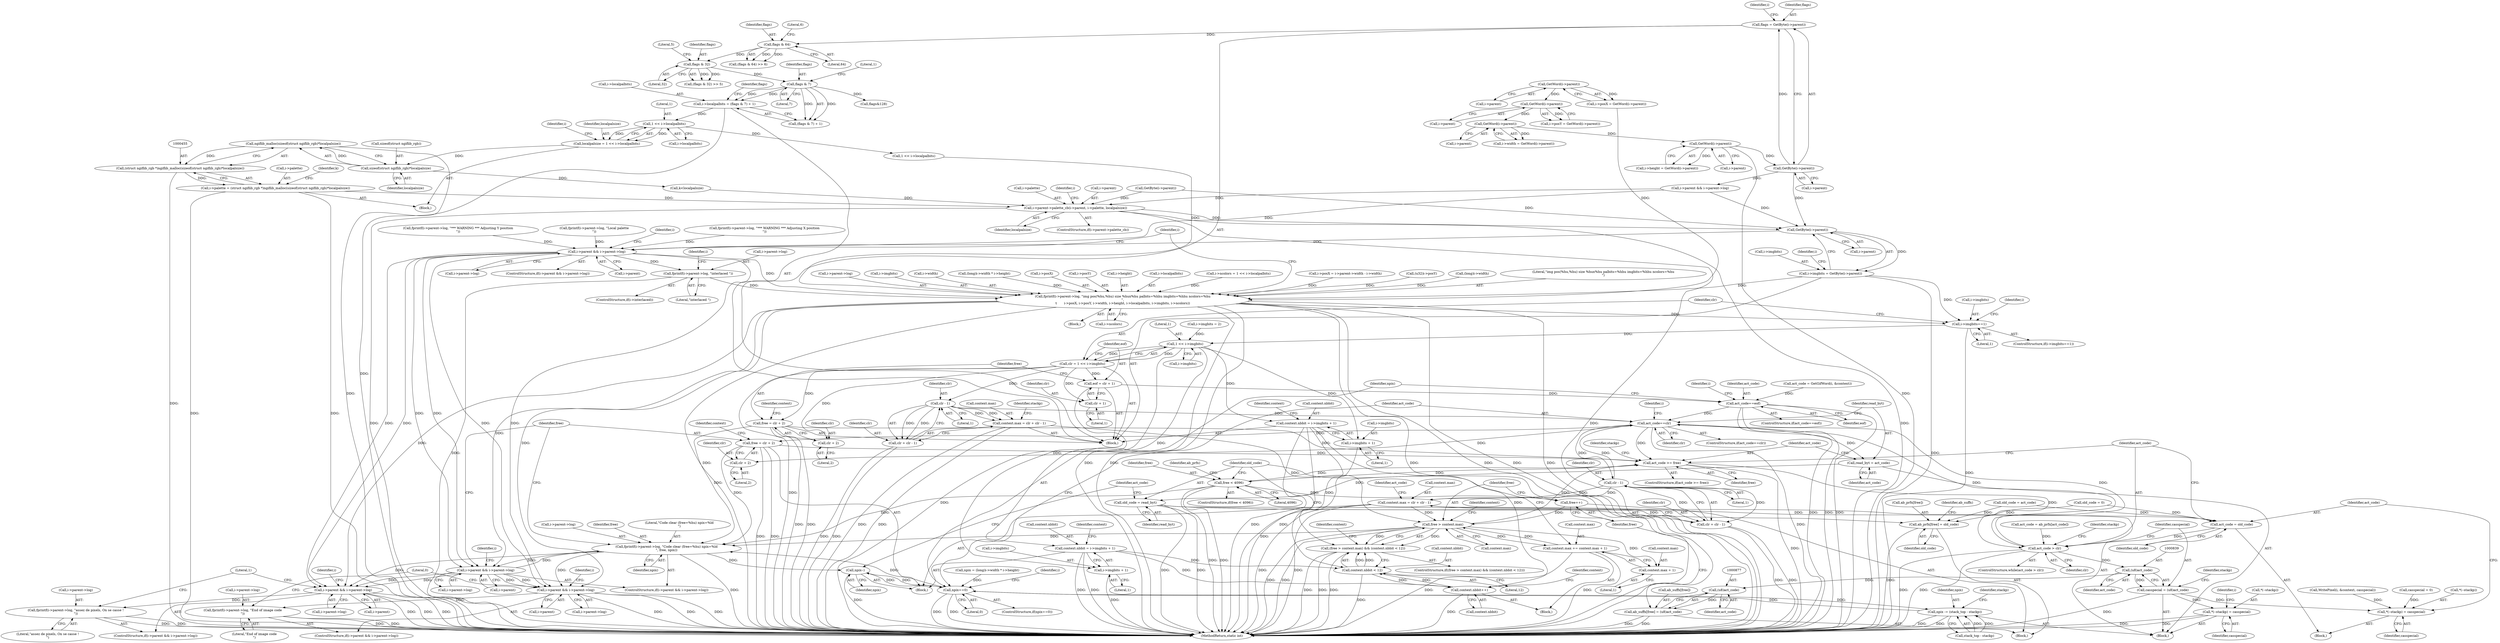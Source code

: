digraph "1_ngiflib_cf429e0a2fe26b5f01ce0c8e9b79432e94509b6e@API" {
"1000456" [label="(Call,ngiflib_malloc(sizeof(struct ngiflib_rgb)*localpalsize))"];
"1000457" [label="(Call,sizeof(struct ngiflib_rgb)*localpalsize)"];
"1000426" [label="(Call,localpalsize = 1 << i->localpalbits)"];
"1000428" [label="(Call,1 << i->localpalbits)"];
"1000410" [label="(Call,i->localpalbits = (flags & 7) + 1)"];
"1000415" [label="(Call,flags & 7)"];
"1000406" [label="(Call,flags & 32)"];
"1000387" [label="(Call,flags & 64)"];
"1000376" [label="(Call,flags = GetByte(i->parent))"];
"1000378" [label="(Call,GetByte(i->parent))"];
"1000188" [label="(Call,GetWord(i->parent))"];
"1000180" [label="(Call,GetWord(i->parent))"];
"1000172" [label="(Call,GetWord(i->parent))"];
"1000164" [label="(Call,GetWord(i->parent))"];
"1000454" [label="(Call,(struct ngiflib_rgb *)ngiflib_malloc(sizeof(struct ngiflib_rgb)*localpalsize))"];
"1000450" [label="(Call,i->palette = (struct ngiflib_rgb *)ngiflib_malloc(sizeof(struct ngiflib_rgb)*localpalsize))"];
"1000513" [label="(Call,i->parent->palette_cb(i->parent, i->palette, localpalsize))"];
"1000554" [label="(Call,GetByte(i->parent))"];
"1000550" [label="(Call,i->imgbits = GetByte(i->parent))"];
"1000580" [label="(Call,fprintf(i->parent->log, \"img pos(%hu,%hu) size %hux%hu palbits=%hhu imgbits=%hhu ncolors=%hu\n\",\n\t       i->posX, i->posY, i->width, i->height, i->localpalbits, i->imgbits, i->ncolors))"];
"1000609" [label="(Call,i->imgbits==1)"];
"1000622" [label="(Call,1 << i->imgbits)"];
"1000620" [label="(Call,clr = 1 << i->imgbits)"];
"1000627" [label="(Call,eof = clr + 1)"];
"1000686" [label="(Call,act_code==eof)"];
"1000734" [label="(Call,act_code==clr)"];
"1000757" [label="(Call,free = clr + 2)"];
"1000748" [label="(Call,fprintf(i->parent->log, \"Code clear (free=%hu) npix=%ld\n\", free, npix))"];
"1000691" [label="(Call,i->parent && i->parent->log)"];
"1000700" [label="(Call,fprintf(i->parent->log, \"End of image code\n\"))"];
"1000715" [label="(Call,i->parent && i->parent->log)"];
"1000724" [label="(Call,fprintf(i->parent->log, \"assez de pixels, On se casse !\n\"))"];
"1000739" [label="(Call,i->parent && i->parent->log)"];
"1000799" [label="(Call,npix--)"];
"1000710" [label="(Call,npix==0)"];
"1000854" [label="(Call,npix -= (stack_top - stackp))"];
"1000807" [label="(Call,act_code >= free)"];
"1000820" [label="(Call,act_code > clr)"];
"1000838" [label="(Call,(u8)act_code)"];
"1000836" [label="(Call,casspecial = (u8)act_code)"];
"1000811" [label="(Call,*(--stackp) = casspecial)"];
"1000841" [label="(Call,*(--stackp) = casspecial)"];
"1000876" [label="(Call,(u8)act_code)"];
"1000872" [label="(Call,ab_suffx[free] = (u8)act_code)"];
"1000863" [label="(Call,free < 4096)"];
"1000879" [label="(Call,free++)"];
"1000883" [label="(Call,free > context.max)"];
"1000882" [label="(Call,(free > context.max) && (context.nbbit < 12))"];
"1000898" [label="(Call,context.max += context.max + 1)"];
"1000902" [label="(Call,context.max + 1)"];
"1000759" [label="(Call,clr + 2)"];
"1000777" [label="(Call,clr - 1)"];
"1000771" [label="(Call,context.max = clr + clr - 1)"];
"1000775" [label="(Call,clr + clr - 1)"];
"1000803" [label="(Call,read_byt = act_code)"];
"1000907" [label="(Call,old_code = read_byt)"];
"1000816" [label="(Call,act_code = old_code)"];
"1000867" [label="(Call,ab_prfx[free] = old_code)"];
"1000629" [label="(Call,clr + 1)"];
"1000632" [label="(Call,free = clr + 2)"];
"1000634" [label="(Call,clr + 2)"];
"1000652" [label="(Call,clr - 1)"];
"1000646" [label="(Call,context.max = clr + clr - 1)"];
"1000650" [label="(Call,clr + clr - 1)"];
"1000637" [label="(Call,context.nbbit = i->imgbits + 1)"];
"1000888" [label="(Call,context.nbbit < 12)"];
"1000894" [label="(Call,context.nbbit++)"];
"1000641" [label="(Call,i->imgbits + 1)"];
"1000762" [label="(Call,context.nbbit = i->imgbits + 1)"];
"1000766" [label="(Call,i->imgbits + 1)"];
"1000559" [label="(Call,i->parent && i->parent->log)"];
"1000573" [label="(Call,fprintf(i->parent->log, \"interlaced \"))"];
"1000641" [label="(Call,i->imgbits + 1)"];
"1000465" [label="(Call,k<localpalsize)"];
"1000624" [label="(Call,i->imgbits)"];
"1000883" [label="(Call,free > context.max)"];
"1000811" [label="(Call,*(--stackp) = casspecial)"];
"1000180" [label="(Call,GetWord(i->parent))"];
"1000706" [label="(Literal,\"End of image code\n\")"];
"1000810" [label="(Block,)"];
"1000778" [label="(Identifier,clr)"];
"1000409" [label="(Literal,5)"];
"1000710" [label="(Call,npix==0)"];
"1000142" [label="(Call,old_code = 0)"];
"1000900" [label="(Identifier,context)"];
"1000767" [label="(Call,i->imgbits)"];
"1000637" [label="(Call,context.nbbit = i->imgbits + 1)"];
"1000687" [label="(Identifier,act_code)"];
"1000889" [label="(Call,context.nbbit)"];
"1000613" [label="(Literal,1)"];
"1000791" [label="(Call,old_code = act_code)"];
"1000692" [label="(Call,i->parent)"];
"1000708" [label="(Literal,0)"];
"1000386" [label="(Call,(flags & 64) >> 6)"];
"1000902" [label="(Call,context.max + 1)"];
"1000909" [label="(Identifier,read_byt)"];
"1000845" [label="(Identifier,casspecial)"];
"1000456" [label="(Call,ngiflib_malloc(sizeof(struct ngiflib_rgb)*localpalsize))"];
"1000818" [label="(Identifier,old_code)"];
"1000865" [label="(Literal,4096)"];
"1000756" [label="(Identifier,npix)"];
"1000800" [label="(Identifier,npix)"];
"1000812" [label="(Call,*(--stackp))"];
"1000879" [label="(Call,free++)"];
"1000903" [label="(Call,context.max)"];
"1000754" [label="(Literal,\"Code clear (free=%hu) npix=%ld\n\")"];
"1000411" [label="(Call,i->localpalbits)"];
"1000759" [label="(Call,clr + 2)"];
"1000541" [label="(Call,i->ncolors = 1 << i->localpalbits)"];
"1000257" [label="(Call,i->posX = i->parent->width - i->width)"];
"1000571" [label="(Identifier,i)"];
"1000906" [label="(Literal,1)"];
"1000458" [label="(Call,sizeof(struct ngiflib_rgb))"];
"1000880" [label="(Identifier,free)"];
"1000513" [label="(Call,i->parent->palette_cb(i->parent, i->palette, localpalsize))"];
"1000378" [label="(Call,GetByte(i->parent))"];
"1000638" [label="(Call,context.nbbit)"];
"1000646" [label="(Call,context.max = clr + clr - 1)"];
"1000340" [label="(Call,(u32)i->posY)"];
"1000831" [label="(Call,act_code = ab_prfx[act_code])"];
"1000189" [label="(Call,i->parent)"];
"1000794" [label="(Call,WritePixel(i, &context, casspecial))"];
"1000427" [label="(Identifier,localpalsize)"];
"1000620" [label="(Call,clr = 1 << i->imgbits)"];
"1000751" [label="(Identifier,i)"];
"1000605" [label="(Call,i->ncolors)"];
"1000809" [label="(Identifier,free)"];
"1000368" [label="(Call,(long)i->width)"];
"1000560" [label="(Call,i->parent)"];
"1000586" [label="(Literal,\"img pos(%hu,%hu) size %hux%hu palbits=%hhu imgbits=%hhu ncolors=%hu\n\")"];
"1000610" [label="(Call,i->imgbits)"];
"1000748" [label="(Call,fprintf(i->parent->log, \"Code clear (free=%hu) npix=%ld\n\", free, npix))"];
"1000690" [label="(ControlStructure,if(i->parent && i->parent->log))"];
"1000719" [label="(Call,i->parent->log)"];
"1000821" [label="(Identifier,act_code)"];
"1000551" [label="(Call,i->imgbits)"];
"1000867" [label="(Call,ab_prfx[free] = old_code)"];
"1000543" [label="(Identifier,i)"];
"1000615" [label="(Call,i->imgbits = 2)"];
"1000700" [label="(Call,fprintf(i->parent->log, \"End of image code\n\"))"];
"1000181" [label="(Call,i->parent)"];
"1000804" [label="(Identifier,read_byt)"];
"1000808" [label="(Identifier,act_code)"];
"1000872" [label="(Call,ab_suffx[free] = (u8)act_code)"];
"1000579" [label="(Literal,\"interlaced \")"];
"1000762" [label="(Call,context.nbbit = i->imgbits + 1)"];
"1000581" [label="(Call,i->parent->log)"];
"1000514" [label="(Call,i->parent)"];
"1000868" [label="(Call,ab_prfx[free])"];
"1000893" [label="(Block,)"];
"1000760" [label="(Identifier,clr)"];
"1000602" [label="(Call,i->imgbits)"];
"1000805" [label="(Identifier,act_code)"];
"1000555" [label="(Call,i->parent)"];
"1000770" [label="(Literal,1)"];
"1000863" [label="(Call,free < 4096)"];
"1000844" [label="(Identifier,stackp)"];
"1000779" [label="(Literal,1)"];
"1000417" [label="(Literal,7)"];
"1000688" [label="(Identifier,eof)"];
"1000408" [label="(Literal,32)"];
"1000405" [label="(Call,(flags & 32) >> 5)"];
"1000820" [label="(Call,act_code > clr)"];
"1000712" [label="(Literal,0)"];
"1000129" [label="(Block,)"];
"1000176" [label="(Call,i->width = GetWord(i->parent))"];
"1000772" [label="(Call,context.max)"];
"1000520" [label="(Identifier,localpalsize)"];
"1000627" [label="(Call,eof = clr + 1)"];
"1000650" [label="(Call,clr + clr - 1)"];
"1000558" [label="(ControlStructure,if(i->parent && i->parent->log))"];
"1000838" [label="(Call,(u8)act_code)"];
"1000415" [label="(Call,flags & 7)"];
"1000685" [label="(ControlStructure,if(act_code==eof))"];
"1000652" [label="(Call,clr - 1)"];
"1000899" [label="(Call,context.max)"];
"1000764" [label="(Identifier,context)"];
"1000608" [label="(ControlStructure,if(i->imgbits==1))"];
"1000711" [label="(Identifier,npix)"];
"1000376" [label="(Call,flags = GetByte(i->parent))"];
"1000717" [label="(Identifier,i)"];
"1000450" [label="(Call,i->palette = (struct ngiflib_rgb *)ngiflib_malloc(sizeof(struct ngiflib_rgb)*localpalsize))"];
"1000639" [label="(Identifier,context)"];
"1000827" [label="(Identifier,stackp)"];
"1000633" [label="(Identifier,free)"];
"1000730" [label="(Literal,\"assez de pixels, On se casse !\n\")"];
"1000463" [label="(Identifier,k)"];
"1000739" [label="(Call,i->parent && i->parent->log)"];
"1000724" [label="(Call,fprintf(i->parent->log, \"assez de pixels, On se casse !\n\"))"];
"1000725" [label="(Call,i->parent->log)"];
"1000757" [label="(Call,free = clr + 2)"];
"1000430" [label="(Call,i->localpalbits)"];
"1000593" [label="(Call,i->width)"];
"1000727" [label="(Identifier,i)"];
"1000460" [label="(Identifier,localpalsize)"];
"1000188" [label="(Call,GetWord(i->parent))"];
"1000695" [label="(Call,i->parent->log)"];
"1000507" [label="(ControlStructure,if(i->parent->palette_cb))"];
"1000740" [label="(Call,i->parent)"];
"1000735" [label="(Identifier,act_code)"];
"1000802" [label="(Block,)"];
"1000771" [label="(Call,context.max = clr + clr - 1)"];
"1000250" [label="(Call,fprintf(i->parent->log, \"*** WARNING *** Adjusting X position\n\"))"];
"1000631" [label="(Literal,1)"];
"1000416" [label="(Identifier,flags)"];
"1000550" [label="(Call,i->imgbits = GetByte(i->parent))"];
"1000503" [label="(Call,GetByte(i->parent))"];
"1000775" [label="(Call,clr + clr - 1)"];
"1000426" [label="(Call,localpalsize = 1 << i->localpalbits)"];
"1000885" [label="(Call,context.max)"];
"1000635" [label="(Identifier,clr)"];
"1000569" [label="(ControlStructure,if(i->interlaced))"];
"1000896" [label="(Identifier,context)"];
"1000365" [label="(Call,npix = (long)i->width * i->height)"];
"1000654" [label="(Literal,1)"];
"1000882" [label="(Call,(free > context.max) && (context.nbbit < 12))"];
"1000656" [label="(Identifier,stackp)"];
"1000781" [label="(Identifier,act_code)"];
"1000856" [label="(Call,stack_top - stackp)"];
"1000457" [label="(Call,sizeof(struct ngiflib_rgb)*localpalsize)"];
"1000563" [label="(Call,i->parent->log)"];
"1000554" [label="(Call,GetByte(i->parent))"];
"1000583" [label="(Identifier,i)"];
"1000860" [label="(Identifier,stackp)"];
"1000703" [label="(Identifier,i)"];
"1000545" [label="(Call,1 << i->localpalbits)"];
"1000387" [label="(Call,flags & 64)"];
"1000634" [label="(Call,clr + 2)"];
"1000737" [label="(Block,)"];
"1000173" [label="(Call,i->parent)"];
"1000621" [label="(Identifier,clr)"];
"1000443" [label="(Call,fprintf(i->parent->log, \"Local palette\n\"))"];
"1000559" [label="(Call,i->parent && i->parent->log)"];
"1000873" [label="(Call,ab_suffx[free])"];
"1000888" [label="(Call,context.nbbit < 12)"];
"1000630" [label="(Identifier,clr)"];
"1000151" [label="(Call,casspecial = 0)"];
"1000421" [label="(Identifier,flags)"];
"1000691" [label="(Call,i->parent && i->parent->log)"];
"1000164" [label="(Call,GetWord(i->parent))"];
"1000741" [label="(Identifier,i)"];
"1000837" [label="(Identifier,casspecial)"];
"1000898" [label="(Call,context.max += context.max + 1)"];
"1000645" [label="(Literal,1)"];
"1000165" [label="(Call,i->parent)"];
"1000715" [label="(Call,i->parent && i->parent->log)"];
"1000819" [label="(ControlStructure,while(act_code > clr))"];
"1000580" [label="(Call,fprintf(i->parent->log, \"img pos(%hu,%hu) size %hux%hu palbits=%hhu imgbits=%hhu ncolors=%hu\n\",\n\t       i->posX, i->posY, i->width, i->height, i->localpalbits, i->imgbits, i->ncolors))"];
"1000407" [label="(Identifier,flags)"];
"1000648" [label="(Identifier,context)"];
"1000907" [label="(Call,old_code = read_byt)"];
"1000367" [label="(Call,(long)i->width * i->height)"];
"1000758" [label="(Identifier,free)"];
"1000414" [label="(Call,(flags & 7) + 1)"];
"1000642" [label="(Call,i->imgbits)"];
"1000878" [label="(Identifier,act_code)"];
"1000766" [label="(Call,i->imgbits + 1)"];
"1000617" [label="(Identifier,i)"];
"1000653" [label="(Identifier,clr)"];
"1000390" [label="(Literal,6)"];
"1000892" [label="(Literal,12)"];
"1000587" [label="(Call,i->posX)"];
"1000623" [label="(Literal,1)"];
"1000611" [label="(Identifier,i)"];
"1000679" [label="(Call,act_code = GetGifWord(i, &context))"];
"1000701" [label="(Call,i->parent->log)"];
"1000454" [label="(Call,(struct ngiflib_rgb *)ngiflib_malloc(sizeof(struct ngiflib_rgb)*localpalsize))"];
"1000451" [label="(Call,i->palette)"];
"1000693" [label="(Identifier,i)"];
"1000876" [label="(Call,(u8)act_code)"];
"1000815" [label="(Identifier,casspecial)"];
"1000866" [label="(Block,)"];
"1000816" [label="(Call,act_code = old_code)"];
"1000291" [label="(Call,fprintf(i->parent->log, \"*** WARNING *** Adjusting Y position\n\"))"];
"1000428" [label="(Call,1 << i->localpalbits)"];
"1000590" [label="(Call,i->posY)"];
"1000776" [label="(Identifier,clr)"];
"1000841" [label="(Call,*(--stackp) = casspecial)"];
"1000680" [label="(Identifier,act_code)"];
"1000384" [label="(Identifier,i)"];
"1000609" [label="(Call,i->imgbits==1)"];
"1000894" [label="(Call,context.nbbit++)"];
"1000912" [label="(MethodReturn,static int)"];
"1000738" [label="(ControlStructure,if(i->parent && i->parent->log))"];
"1000869" [label="(Identifier,ab_prfx)"];
"1000855" [label="(Identifier,npix)"];
"1000871" [label="(Identifier,old_code)"];
"1000895" [label="(Call,context.nbbit)"];
"1000168" [label="(Call,i->posY = GetWord(i->parent))"];
"1000736" [label="(Identifier,clr)"];
"1000777" [label="(Call,clr - 1)"];
"1000436" [label="(Identifier,i)"];
"1000622" [label="(Call,1 << i->imgbits)"];
"1000847" [label="(Identifier,i)"];
"1000840" [label="(Identifier,act_code)"];
"1000817" [label="(Identifier,act_code)"];
"1000881" [label="(ControlStructure,if((free > context.max) && (context.nbbit < 12)))"];
"1000749" [label="(Call,i->parent->log)"];
"1000874" [label="(Identifier,ab_suffx)"];
"1000636" [label="(Literal,2)"];
"1000596" [label="(Call,i->height)"];
"1000807" [label="(Call,act_code >= free)"];
"1000160" [label="(Call,i->posX = GetWord(i->parent))"];
"1000628" [label="(Identifier,eof)"];
"1000517" [label="(Call,i->palette)"];
"1000803" [label="(Call,read_byt = act_code)"];
"1000733" [label="(ControlStructure,if(act_code==clr))"];
"1000647" [label="(Call,context.max)"];
"1000406" [label="(Call,flags & 32)"];
"1000377" [label="(Identifier,flags)"];
"1000632" [label="(Call,free = clr + 2)"];
"1000755" [label="(Identifier,free)"];
"1000864" [label="(Identifier,free)"];
"1000651" [label="(Identifier,clr)"];
"1000573" [label="(Call,fprintf(i->parent->log, \"interlaced \"))"];
"1000629" [label="(Call,clr + 1)"];
"1000184" [label="(Call,i->height = GetWord(i->parent))"];
"1000734" [label="(Call,act_code==clr)"];
"1000806" [label="(ControlStructure,if(act_code >= free))"];
"1000429" [label="(Literal,1)"];
"1000716" [label="(Call,i->parent)"];
"1000574" [label="(Call,i->parent->log)"];
"1000423" [label="(Block,)"];
"1000814" [label="(Identifier,stackp)"];
"1000763" [label="(Call,context.nbbit)"];
"1000743" [label="(Call,i->parent->log)"];
"1000862" [label="(ControlStructure,if(free < 4096))"];
"1000561" [label="(Identifier,i)"];
"1000732" [label="(Literal,1)"];
"1000908" [label="(Identifier,old_code)"];
"1000420" [label="(Call,flags&128)"];
"1000842" [label="(Call,*(--stackp))"];
"1000773" [label="(Identifier,context)"];
"1000799" [label="(Call,npix--)"];
"1000410" [label="(Call,i->localpalbits = (flags & 7) + 1)"];
"1000388" [label="(Identifier,flags)"];
"1000890" [label="(Identifier,context)"];
"1000389" [label="(Literal,64)"];
"1000599" [label="(Call,i->localpalbits)"];
"1000686" [label="(Call,act_code==eof)"];
"1000434" [label="(Call,i->parent && i->parent->log)"];
"1000761" [label="(Literal,2)"];
"1000714" [label="(ControlStructure,if(i->parent && i->parent->log))"];
"1000709" [label="(ControlStructure,if(npix==0))"];
"1000822" [label="(Identifier,clr)"];
"1000836" [label="(Call,casspecial = (u8)act_code)"];
"1000568" [label="(Block,)"];
"1000379" [label="(Call,i->parent)"];
"1000418" [label="(Literal,1)"];
"1000172" [label="(Call,GetWord(i->parent))"];
"1000884" [label="(Identifier,free)"];
"1000854" [label="(Call,npix -= (stack_top - stackp))"];
"1000456" -> "1000454"  [label="AST: "];
"1000456" -> "1000457"  [label="CFG: "];
"1000457" -> "1000456"  [label="AST: "];
"1000454" -> "1000456"  [label="CFG: "];
"1000456" -> "1000912"  [label="DDG: "];
"1000456" -> "1000454"  [label="DDG: "];
"1000457" -> "1000456"  [label="DDG: "];
"1000457" -> "1000460"  [label="CFG: "];
"1000458" -> "1000457"  [label="AST: "];
"1000460" -> "1000457"  [label="AST: "];
"1000426" -> "1000457"  [label="DDG: "];
"1000457" -> "1000465"  [label="DDG: "];
"1000426" -> "1000423"  [label="AST: "];
"1000426" -> "1000428"  [label="CFG: "];
"1000427" -> "1000426"  [label="AST: "];
"1000428" -> "1000426"  [label="AST: "];
"1000436" -> "1000426"  [label="CFG: "];
"1000428" -> "1000426"  [label="DDG: "];
"1000428" -> "1000426"  [label="DDG: "];
"1000428" -> "1000430"  [label="CFG: "];
"1000429" -> "1000428"  [label="AST: "];
"1000430" -> "1000428"  [label="AST: "];
"1000410" -> "1000428"  [label="DDG: "];
"1000428" -> "1000545"  [label="DDG: "];
"1000410" -> "1000129"  [label="AST: "];
"1000410" -> "1000414"  [label="CFG: "];
"1000411" -> "1000410"  [label="AST: "];
"1000414" -> "1000410"  [label="AST: "];
"1000421" -> "1000410"  [label="CFG: "];
"1000410" -> "1000912"  [label="DDG: "];
"1000415" -> "1000410"  [label="DDG: "];
"1000415" -> "1000410"  [label="DDG: "];
"1000415" -> "1000414"  [label="AST: "];
"1000415" -> "1000417"  [label="CFG: "];
"1000416" -> "1000415"  [label="AST: "];
"1000417" -> "1000415"  [label="AST: "];
"1000418" -> "1000415"  [label="CFG: "];
"1000415" -> "1000414"  [label="DDG: "];
"1000415" -> "1000414"  [label="DDG: "];
"1000406" -> "1000415"  [label="DDG: "];
"1000415" -> "1000420"  [label="DDG: "];
"1000406" -> "1000405"  [label="AST: "];
"1000406" -> "1000408"  [label="CFG: "];
"1000407" -> "1000406"  [label="AST: "];
"1000408" -> "1000406"  [label="AST: "];
"1000409" -> "1000406"  [label="CFG: "];
"1000406" -> "1000405"  [label="DDG: "];
"1000406" -> "1000405"  [label="DDG: "];
"1000387" -> "1000406"  [label="DDG: "];
"1000387" -> "1000386"  [label="AST: "];
"1000387" -> "1000389"  [label="CFG: "];
"1000388" -> "1000387"  [label="AST: "];
"1000389" -> "1000387"  [label="AST: "];
"1000390" -> "1000387"  [label="CFG: "];
"1000387" -> "1000386"  [label="DDG: "];
"1000387" -> "1000386"  [label="DDG: "];
"1000376" -> "1000387"  [label="DDG: "];
"1000376" -> "1000129"  [label="AST: "];
"1000376" -> "1000378"  [label="CFG: "];
"1000377" -> "1000376"  [label="AST: "];
"1000378" -> "1000376"  [label="AST: "];
"1000384" -> "1000376"  [label="CFG: "];
"1000378" -> "1000376"  [label="DDG: "];
"1000378" -> "1000379"  [label="CFG: "];
"1000379" -> "1000378"  [label="AST: "];
"1000188" -> "1000378"  [label="DDG: "];
"1000378" -> "1000434"  [label="DDG: "];
"1000378" -> "1000554"  [label="DDG: "];
"1000188" -> "1000184"  [label="AST: "];
"1000188" -> "1000189"  [label="CFG: "];
"1000189" -> "1000188"  [label="AST: "];
"1000184" -> "1000188"  [label="CFG: "];
"1000188" -> "1000912"  [label="DDG: "];
"1000188" -> "1000184"  [label="DDG: "];
"1000180" -> "1000188"  [label="DDG: "];
"1000180" -> "1000176"  [label="AST: "];
"1000180" -> "1000181"  [label="CFG: "];
"1000181" -> "1000180"  [label="AST: "];
"1000176" -> "1000180"  [label="CFG: "];
"1000180" -> "1000176"  [label="DDG: "];
"1000172" -> "1000180"  [label="DDG: "];
"1000172" -> "1000168"  [label="AST: "];
"1000172" -> "1000173"  [label="CFG: "];
"1000173" -> "1000172"  [label="AST: "];
"1000168" -> "1000172"  [label="CFG: "];
"1000172" -> "1000168"  [label="DDG: "];
"1000164" -> "1000172"  [label="DDG: "];
"1000164" -> "1000160"  [label="AST: "];
"1000164" -> "1000165"  [label="CFG: "];
"1000165" -> "1000164"  [label="AST: "];
"1000160" -> "1000164"  [label="CFG: "];
"1000164" -> "1000160"  [label="DDG: "];
"1000454" -> "1000450"  [label="AST: "];
"1000455" -> "1000454"  [label="AST: "];
"1000450" -> "1000454"  [label="CFG: "];
"1000454" -> "1000912"  [label="DDG: "];
"1000454" -> "1000450"  [label="DDG: "];
"1000450" -> "1000423"  [label="AST: "];
"1000451" -> "1000450"  [label="AST: "];
"1000463" -> "1000450"  [label="CFG: "];
"1000450" -> "1000912"  [label="DDG: "];
"1000450" -> "1000912"  [label="DDG: "];
"1000450" -> "1000513"  [label="DDG: "];
"1000513" -> "1000507"  [label="AST: "];
"1000513" -> "1000520"  [label="CFG: "];
"1000514" -> "1000513"  [label="AST: "];
"1000517" -> "1000513"  [label="AST: "];
"1000520" -> "1000513"  [label="AST: "];
"1000543" -> "1000513"  [label="CFG: "];
"1000513" -> "1000912"  [label="DDG: "];
"1000513" -> "1000912"  [label="DDG: "];
"1000513" -> "1000912"  [label="DDG: "];
"1000434" -> "1000513"  [label="DDG: "];
"1000503" -> "1000513"  [label="DDG: "];
"1000465" -> "1000513"  [label="DDG: "];
"1000513" -> "1000554"  [label="DDG: "];
"1000554" -> "1000550"  [label="AST: "];
"1000554" -> "1000555"  [label="CFG: "];
"1000555" -> "1000554"  [label="AST: "];
"1000550" -> "1000554"  [label="CFG: "];
"1000554" -> "1000550"  [label="DDG: "];
"1000434" -> "1000554"  [label="DDG: "];
"1000503" -> "1000554"  [label="DDG: "];
"1000554" -> "1000559"  [label="DDG: "];
"1000550" -> "1000129"  [label="AST: "];
"1000551" -> "1000550"  [label="AST: "];
"1000561" -> "1000550"  [label="CFG: "];
"1000550" -> "1000912"  [label="DDG: "];
"1000550" -> "1000580"  [label="DDG: "];
"1000550" -> "1000609"  [label="DDG: "];
"1000580" -> "1000568"  [label="AST: "];
"1000580" -> "1000605"  [label="CFG: "];
"1000581" -> "1000580"  [label="AST: "];
"1000586" -> "1000580"  [label="AST: "];
"1000587" -> "1000580"  [label="AST: "];
"1000590" -> "1000580"  [label="AST: "];
"1000593" -> "1000580"  [label="AST: "];
"1000596" -> "1000580"  [label="AST: "];
"1000599" -> "1000580"  [label="AST: "];
"1000602" -> "1000580"  [label="AST: "];
"1000605" -> "1000580"  [label="AST: "];
"1000611" -> "1000580"  [label="CFG: "];
"1000580" -> "1000912"  [label="DDG: "];
"1000580" -> "1000912"  [label="DDG: "];
"1000580" -> "1000912"  [label="DDG: "];
"1000580" -> "1000912"  [label="DDG: "];
"1000580" -> "1000912"  [label="DDG: "];
"1000580" -> "1000912"  [label="DDG: "];
"1000580" -> "1000912"  [label="DDG: "];
"1000559" -> "1000580"  [label="DDG: "];
"1000573" -> "1000580"  [label="DDG: "];
"1000257" -> "1000580"  [label="DDG: "];
"1000160" -> "1000580"  [label="DDG: "];
"1000340" -> "1000580"  [label="DDG: "];
"1000368" -> "1000580"  [label="DDG: "];
"1000367" -> "1000580"  [label="DDG: "];
"1000545" -> "1000580"  [label="DDG: "];
"1000541" -> "1000580"  [label="DDG: "];
"1000580" -> "1000609"  [label="DDG: "];
"1000580" -> "1000691"  [label="DDG: "];
"1000580" -> "1000715"  [label="DDG: "];
"1000580" -> "1000739"  [label="DDG: "];
"1000609" -> "1000608"  [label="AST: "];
"1000609" -> "1000613"  [label="CFG: "];
"1000610" -> "1000609"  [label="AST: "];
"1000613" -> "1000609"  [label="AST: "];
"1000617" -> "1000609"  [label="CFG: "];
"1000621" -> "1000609"  [label="CFG: "];
"1000609" -> "1000912"  [label="DDG: "];
"1000609" -> "1000622"  [label="DDG: "];
"1000622" -> "1000620"  [label="AST: "];
"1000622" -> "1000624"  [label="CFG: "];
"1000623" -> "1000622"  [label="AST: "];
"1000624" -> "1000622"  [label="AST: "];
"1000620" -> "1000622"  [label="CFG: "];
"1000622" -> "1000620"  [label="DDG: "];
"1000622" -> "1000620"  [label="DDG: "];
"1000615" -> "1000622"  [label="DDG: "];
"1000622" -> "1000637"  [label="DDG: "];
"1000622" -> "1000641"  [label="DDG: "];
"1000622" -> "1000762"  [label="DDG: "];
"1000622" -> "1000766"  [label="DDG: "];
"1000620" -> "1000129"  [label="AST: "];
"1000621" -> "1000620"  [label="AST: "];
"1000628" -> "1000620"  [label="CFG: "];
"1000620" -> "1000912"  [label="DDG: "];
"1000620" -> "1000627"  [label="DDG: "];
"1000620" -> "1000629"  [label="DDG: "];
"1000620" -> "1000632"  [label="DDG: "];
"1000620" -> "1000634"  [label="DDG: "];
"1000620" -> "1000652"  [label="DDG: "];
"1000627" -> "1000129"  [label="AST: "];
"1000627" -> "1000629"  [label="CFG: "];
"1000628" -> "1000627"  [label="AST: "];
"1000629" -> "1000627"  [label="AST: "];
"1000633" -> "1000627"  [label="CFG: "];
"1000627" -> "1000912"  [label="DDG: "];
"1000627" -> "1000686"  [label="DDG: "];
"1000686" -> "1000685"  [label="AST: "];
"1000686" -> "1000688"  [label="CFG: "];
"1000687" -> "1000686"  [label="AST: "];
"1000688" -> "1000686"  [label="AST: "];
"1000693" -> "1000686"  [label="CFG: "];
"1000711" -> "1000686"  [label="CFG: "];
"1000686" -> "1000912"  [label="DDG: "];
"1000686" -> "1000912"  [label="DDG: "];
"1000686" -> "1000912"  [label="DDG: "];
"1000679" -> "1000686"  [label="DDG: "];
"1000686" -> "1000734"  [label="DDG: "];
"1000734" -> "1000733"  [label="AST: "];
"1000734" -> "1000736"  [label="CFG: "];
"1000735" -> "1000734"  [label="AST: "];
"1000736" -> "1000734"  [label="AST: "];
"1000741" -> "1000734"  [label="CFG: "];
"1000804" -> "1000734"  [label="CFG: "];
"1000734" -> "1000912"  [label="DDG: "];
"1000820" -> "1000734"  [label="DDG: "];
"1000652" -> "1000734"  [label="DDG: "];
"1000777" -> "1000734"  [label="DDG: "];
"1000734" -> "1000757"  [label="DDG: "];
"1000734" -> "1000759"  [label="DDG: "];
"1000734" -> "1000777"  [label="DDG: "];
"1000734" -> "1000803"  [label="DDG: "];
"1000734" -> "1000807"  [label="DDG: "];
"1000734" -> "1000820"  [label="DDG: "];
"1000757" -> "1000737"  [label="AST: "];
"1000757" -> "1000759"  [label="CFG: "];
"1000758" -> "1000757"  [label="AST: "];
"1000759" -> "1000757"  [label="AST: "];
"1000764" -> "1000757"  [label="CFG: "];
"1000757" -> "1000912"  [label="DDG: "];
"1000757" -> "1000912"  [label="DDG: "];
"1000757" -> "1000748"  [label="DDG: "];
"1000757" -> "1000807"  [label="DDG: "];
"1000748" -> "1000738"  [label="AST: "];
"1000748" -> "1000756"  [label="CFG: "];
"1000749" -> "1000748"  [label="AST: "];
"1000754" -> "1000748"  [label="AST: "];
"1000755" -> "1000748"  [label="AST: "];
"1000756" -> "1000748"  [label="AST: "];
"1000758" -> "1000748"  [label="CFG: "];
"1000748" -> "1000912"  [label="DDG: "];
"1000748" -> "1000691"  [label="DDG: "];
"1000748" -> "1000715"  [label="DDG: "];
"1000748" -> "1000739"  [label="DDG: "];
"1000739" -> "1000748"  [label="DDG: "];
"1000883" -> "1000748"  [label="DDG: "];
"1000632" -> "1000748"  [label="DDG: "];
"1000863" -> "1000748"  [label="DDG: "];
"1000710" -> "1000748"  [label="DDG: "];
"1000748" -> "1000799"  [label="DDG: "];
"1000691" -> "1000690"  [label="AST: "];
"1000691" -> "1000692"  [label="CFG: "];
"1000691" -> "1000695"  [label="CFG: "];
"1000692" -> "1000691"  [label="AST: "];
"1000695" -> "1000691"  [label="AST: "];
"1000703" -> "1000691"  [label="CFG: "];
"1000708" -> "1000691"  [label="CFG: "];
"1000691" -> "1000912"  [label="DDG: "];
"1000691" -> "1000912"  [label="DDG: "];
"1000691" -> "1000912"  [label="DDG: "];
"1000559" -> "1000691"  [label="DDG: "];
"1000559" -> "1000691"  [label="DDG: "];
"1000739" -> "1000691"  [label="DDG: "];
"1000739" -> "1000691"  [label="DDG: "];
"1000691" -> "1000700"  [label="DDG: "];
"1000700" -> "1000690"  [label="AST: "];
"1000700" -> "1000706"  [label="CFG: "];
"1000701" -> "1000700"  [label="AST: "];
"1000706" -> "1000700"  [label="AST: "];
"1000708" -> "1000700"  [label="CFG: "];
"1000700" -> "1000912"  [label="DDG: "];
"1000700" -> "1000912"  [label="DDG: "];
"1000715" -> "1000714"  [label="AST: "];
"1000715" -> "1000716"  [label="CFG: "];
"1000715" -> "1000719"  [label="CFG: "];
"1000716" -> "1000715"  [label="AST: "];
"1000719" -> "1000715"  [label="AST: "];
"1000727" -> "1000715"  [label="CFG: "];
"1000732" -> "1000715"  [label="CFG: "];
"1000715" -> "1000912"  [label="DDG: "];
"1000715" -> "1000912"  [label="DDG: "];
"1000715" -> "1000912"  [label="DDG: "];
"1000559" -> "1000715"  [label="DDG: "];
"1000559" -> "1000715"  [label="DDG: "];
"1000739" -> "1000715"  [label="DDG: "];
"1000739" -> "1000715"  [label="DDG: "];
"1000715" -> "1000724"  [label="DDG: "];
"1000724" -> "1000714"  [label="AST: "];
"1000724" -> "1000730"  [label="CFG: "];
"1000725" -> "1000724"  [label="AST: "];
"1000730" -> "1000724"  [label="AST: "];
"1000732" -> "1000724"  [label="CFG: "];
"1000724" -> "1000912"  [label="DDG: "];
"1000724" -> "1000912"  [label="DDG: "];
"1000739" -> "1000738"  [label="AST: "];
"1000739" -> "1000740"  [label="CFG: "];
"1000739" -> "1000743"  [label="CFG: "];
"1000740" -> "1000739"  [label="AST: "];
"1000743" -> "1000739"  [label="AST: "];
"1000751" -> "1000739"  [label="CFG: "];
"1000758" -> "1000739"  [label="CFG: "];
"1000559" -> "1000739"  [label="DDG: "];
"1000559" -> "1000739"  [label="DDG: "];
"1000799" -> "1000737"  [label="AST: "];
"1000799" -> "1000800"  [label="CFG: "];
"1000800" -> "1000799"  [label="AST: "];
"1000680" -> "1000799"  [label="CFG: "];
"1000799" -> "1000912"  [label="DDG: "];
"1000799" -> "1000710"  [label="DDG: "];
"1000710" -> "1000799"  [label="DDG: "];
"1000710" -> "1000709"  [label="AST: "];
"1000710" -> "1000712"  [label="CFG: "];
"1000711" -> "1000710"  [label="AST: "];
"1000712" -> "1000710"  [label="AST: "];
"1000717" -> "1000710"  [label="CFG: "];
"1000735" -> "1000710"  [label="CFG: "];
"1000710" -> "1000912"  [label="DDG: "];
"1000710" -> "1000912"  [label="DDG: "];
"1000854" -> "1000710"  [label="DDG: "];
"1000365" -> "1000710"  [label="DDG: "];
"1000710" -> "1000854"  [label="DDG: "];
"1000854" -> "1000802"  [label="AST: "];
"1000854" -> "1000856"  [label="CFG: "];
"1000855" -> "1000854"  [label="AST: "];
"1000856" -> "1000854"  [label="AST: "];
"1000860" -> "1000854"  [label="CFG: "];
"1000854" -> "1000912"  [label="DDG: "];
"1000854" -> "1000912"  [label="DDG: "];
"1000856" -> "1000854"  [label="DDG: "];
"1000856" -> "1000854"  [label="DDG: "];
"1000807" -> "1000806"  [label="AST: "];
"1000807" -> "1000809"  [label="CFG: "];
"1000808" -> "1000807"  [label="AST: "];
"1000809" -> "1000807"  [label="AST: "];
"1000814" -> "1000807"  [label="CFG: "];
"1000821" -> "1000807"  [label="CFG: "];
"1000807" -> "1000912"  [label="DDG: "];
"1000883" -> "1000807"  [label="DDG: "];
"1000632" -> "1000807"  [label="DDG: "];
"1000863" -> "1000807"  [label="DDG: "];
"1000807" -> "1000820"  [label="DDG: "];
"1000807" -> "1000863"  [label="DDG: "];
"1000820" -> "1000819"  [label="AST: "];
"1000820" -> "1000822"  [label="CFG: "];
"1000821" -> "1000820"  [label="AST: "];
"1000822" -> "1000820"  [label="AST: "];
"1000827" -> "1000820"  [label="CFG: "];
"1000837" -> "1000820"  [label="CFG: "];
"1000820" -> "1000912"  [label="DDG: "];
"1000820" -> "1000912"  [label="DDG: "];
"1000816" -> "1000820"  [label="DDG: "];
"1000831" -> "1000820"  [label="DDG: "];
"1000820" -> "1000838"  [label="DDG: "];
"1000838" -> "1000836"  [label="AST: "];
"1000838" -> "1000840"  [label="CFG: "];
"1000839" -> "1000838"  [label="AST: "];
"1000840" -> "1000838"  [label="AST: "];
"1000836" -> "1000838"  [label="CFG: "];
"1000838" -> "1000836"  [label="DDG: "];
"1000838" -> "1000876"  [label="DDG: "];
"1000836" -> "1000802"  [label="AST: "];
"1000837" -> "1000836"  [label="AST: "];
"1000844" -> "1000836"  [label="CFG: "];
"1000836" -> "1000912"  [label="DDG: "];
"1000836" -> "1000811"  [label="DDG: "];
"1000836" -> "1000841"  [label="DDG: "];
"1000811" -> "1000810"  [label="AST: "];
"1000811" -> "1000815"  [label="CFG: "];
"1000812" -> "1000811"  [label="AST: "];
"1000815" -> "1000811"  [label="AST: "];
"1000817" -> "1000811"  [label="CFG: "];
"1000151" -> "1000811"  [label="DDG: "];
"1000794" -> "1000811"  [label="DDG: "];
"1000841" -> "1000802"  [label="AST: "];
"1000841" -> "1000845"  [label="CFG: "];
"1000842" -> "1000841"  [label="AST: "];
"1000845" -> "1000841"  [label="AST: "];
"1000847" -> "1000841"  [label="CFG: "];
"1000841" -> "1000912"  [label="DDG: "];
"1000841" -> "1000912"  [label="DDG: "];
"1000876" -> "1000872"  [label="AST: "];
"1000876" -> "1000878"  [label="CFG: "];
"1000877" -> "1000876"  [label="AST: "];
"1000878" -> "1000876"  [label="AST: "];
"1000872" -> "1000876"  [label="CFG: "];
"1000876" -> "1000872"  [label="DDG: "];
"1000872" -> "1000866"  [label="AST: "];
"1000873" -> "1000872"  [label="AST: "];
"1000880" -> "1000872"  [label="CFG: "];
"1000872" -> "1000912"  [label="DDG: "];
"1000872" -> "1000912"  [label="DDG: "];
"1000863" -> "1000862"  [label="AST: "];
"1000863" -> "1000865"  [label="CFG: "];
"1000864" -> "1000863"  [label="AST: "];
"1000865" -> "1000863"  [label="AST: "];
"1000869" -> "1000863"  [label="CFG: "];
"1000908" -> "1000863"  [label="CFG: "];
"1000863" -> "1000912"  [label="DDG: "];
"1000863" -> "1000912"  [label="DDG: "];
"1000863" -> "1000879"  [label="DDG: "];
"1000879" -> "1000866"  [label="AST: "];
"1000879" -> "1000880"  [label="CFG: "];
"1000880" -> "1000879"  [label="AST: "];
"1000884" -> "1000879"  [label="CFG: "];
"1000879" -> "1000883"  [label="DDG: "];
"1000883" -> "1000882"  [label="AST: "];
"1000883" -> "1000885"  [label="CFG: "];
"1000884" -> "1000883"  [label="AST: "];
"1000885" -> "1000883"  [label="AST: "];
"1000890" -> "1000883"  [label="CFG: "];
"1000882" -> "1000883"  [label="CFG: "];
"1000883" -> "1000912"  [label="DDG: "];
"1000883" -> "1000912"  [label="DDG: "];
"1000883" -> "1000882"  [label="DDG: "];
"1000883" -> "1000882"  [label="DDG: "];
"1000898" -> "1000883"  [label="DDG: "];
"1000646" -> "1000883"  [label="DDG: "];
"1000771" -> "1000883"  [label="DDG: "];
"1000883" -> "1000898"  [label="DDG: "];
"1000883" -> "1000902"  [label="DDG: "];
"1000882" -> "1000881"  [label="AST: "];
"1000882" -> "1000888"  [label="CFG: "];
"1000888" -> "1000882"  [label="AST: "];
"1000896" -> "1000882"  [label="CFG: "];
"1000908" -> "1000882"  [label="CFG: "];
"1000882" -> "1000912"  [label="DDG: "];
"1000882" -> "1000912"  [label="DDG: "];
"1000882" -> "1000912"  [label="DDG: "];
"1000888" -> "1000882"  [label="DDG: "];
"1000888" -> "1000882"  [label="DDG: "];
"1000898" -> "1000893"  [label="AST: "];
"1000898" -> "1000902"  [label="CFG: "];
"1000899" -> "1000898"  [label="AST: "];
"1000902" -> "1000898"  [label="AST: "];
"1000908" -> "1000898"  [label="CFG: "];
"1000898" -> "1000912"  [label="DDG: "];
"1000898" -> "1000912"  [label="DDG: "];
"1000902" -> "1000906"  [label="CFG: "];
"1000903" -> "1000902"  [label="AST: "];
"1000906" -> "1000902"  [label="AST: "];
"1000759" -> "1000761"  [label="CFG: "];
"1000760" -> "1000759"  [label="AST: "];
"1000761" -> "1000759"  [label="AST: "];
"1000777" -> "1000775"  [label="AST: "];
"1000777" -> "1000779"  [label="CFG: "];
"1000778" -> "1000777"  [label="AST: "];
"1000779" -> "1000777"  [label="AST: "];
"1000775" -> "1000777"  [label="CFG: "];
"1000777" -> "1000771"  [label="DDG: "];
"1000777" -> "1000771"  [label="DDG: "];
"1000777" -> "1000775"  [label="DDG: "];
"1000777" -> "1000775"  [label="DDG: "];
"1000771" -> "1000737"  [label="AST: "];
"1000771" -> "1000775"  [label="CFG: "];
"1000772" -> "1000771"  [label="AST: "];
"1000775" -> "1000771"  [label="AST: "];
"1000781" -> "1000771"  [label="CFG: "];
"1000771" -> "1000912"  [label="DDG: "];
"1000771" -> "1000912"  [label="DDG: "];
"1000776" -> "1000775"  [label="AST: "];
"1000775" -> "1000912"  [label="DDG: "];
"1000775" -> "1000912"  [label="DDG: "];
"1000803" -> "1000802"  [label="AST: "];
"1000803" -> "1000805"  [label="CFG: "];
"1000804" -> "1000803"  [label="AST: "];
"1000805" -> "1000803"  [label="AST: "];
"1000808" -> "1000803"  [label="CFG: "];
"1000803" -> "1000907"  [label="DDG: "];
"1000907" -> "1000802"  [label="AST: "];
"1000907" -> "1000909"  [label="CFG: "];
"1000908" -> "1000907"  [label="AST: "];
"1000909" -> "1000907"  [label="AST: "];
"1000680" -> "1000907"  [label="CFG: "];
"1000907" -> "1000912"  [label="DDG: "];
"1000907" -> "1000912"  [label="DDG: "];
"1000907" -> "1000816"  [label="DDG: "];
"1000907" -> "1000867"  [label="DDG: "];
"1000816" -> "1000810"  [label="AST: "];
"1000816" -> "1000818"  [label="CFG: "];
"1000817" -> "1000816"  [label="AST: "];
"1000818" -> "1000816"  [label="AST: "];
"1000821" -> "1000816"  [label="CFG: "];
"1000791" -> "1000816"  [label="DDG: "];
"1000142" -> "1000816"  [label="DDG: "];
"1000867" -> "1000866"  [label="AST: "];
"1000867" -> "1000871"  [label="CFG: "];
"1000868" -> "1000867"  [label="AST: "];
"1000871" -> "1000867"  [label="AST: "];
"1000874" -> "1000867"  [label="CFG: "];
"1000867" -> "1000912"  [label="DDG: "];
"1000791" -> "1000867"  [label="DDG: "];
"1000142" -> "1000867"  [label="DDG: "];
"1000629" -> "1000631"  [label="CFG: "];
"1000630" -> "1000629"  [label="AST: "];
"1000631" -> "1000629"  [label="AST: "];
"1000632" -> "1000129"  [label="AST: "];
"1000632" -> "1000634"  [label="CFG: "];
"1000633" -> "1000632"  [label="AST: "];
"1000634" -> "1000632"  [label="AST: "];
"1000639" -> "1000632"  [label="CFG: "];
"1000632" -> "1000912"  [label="DDG: "];
"1000632" -> "1000912"  [label="DDG: "];
"1000634" -> "1000636"  [label="CFG: "];
"1000635" -> "1000634"  [label="AST: "];
"1000636" -> "1000634"  [label="AST: "];
"1000652" -> "1000650"  [label="AST: "];
"1000652" -> "1000654"  [label="CFG: "];
"1000653" -> "1000652"  [label="AST: "];
"1000654" -> "1000652"  [label="AST: "];
"1000650" -> "1000652"  [label="CFG: "];
"1000652" -> "1000646"  [label="DDG: "];
"1000652" -> "1000646"  [label="DDG: "];
"1000652" -> "1000650"  [label="DDG: "];
"1000652" -> "1000650"  [label="DDG: "];
"1000646" -> "1000129"  [label="AST: "];
"1000646" -> "1000650"  [label="CFG: "];
"1000647" -> "1000646"  [label="AST: "];
"1000650" -> "1000646"  [label="AST: "];
"1000656" -> "1000646"  [label="CFG: "];
"1000646" -> "1000912"  [label="DDG: "];
"1000646" -> "1000912"  [label="DDG: "];
"1000651" -> "1000650"  [label="AST: "];
"1000650" -> "1000912"  [label="DDG: "];
"1000650" -> "1000912"  [label="DDG: "];
"1000637" -> "1000129"  [label="AST: "];
"1000637" -> "1000641"  [label="CFG: "];
"1000638" -> "1000637"  [label="AST: "];
"1000641" -> "1000637"  [label="AST: "];
"1000648" -> "1000637"  [label="CFG: "];
"1000637" -> "1000912"  [label="DDG: "];
"1000637" -> "1000912"  [label="DDG: "];
"1000637" -> "1000888"  [label="DDG: "];
"1000637" -> "1000894"  [label="DDG: "];
"1000888" -> "1000892"  [label="CFG: "];
"1000889" -> "1000888"  [label="AST: "];
"1000892" -> "1000888"  [label="AST: "];
"1000888" -> "1000912"  [label="DDG: "];
"1000894" -> "1000888"  [label="DDG: "];
"1000762" -> "1000888"  [label="DDG: "];
"1000888" -> "1000894"  [label="DDG: "];
"1000894" -> "1000893"  [label="AST: "];
"1000894" -> "1000895"  [label="CFG: "];
"1000895" -> "1000894"  [label="AST: "];
"1000900" -> "1000894"  [label="CFG: "];
"1000894" -> "1000912"  [label="DDG: "];
"1000762" -> "1000894"  [label="DDG: "];
"1000641" -> "1000645"  [label="CFG: "];
"1000642" -> "1000641"  [label="AST: "];
"1000645" -> "1000641"  [label="AST: "];
"1000641" -> "1000912"  [label="DDG: "];
"1000762" -> "1000737"  [label="AST: "];
"1000762" -> "1000766"  [label="CFG: "];
"1000763" -> "1000762"  [label="AST: "];
"1000766" -> "1000762"  [label="AST: "];
"1000773" -> "1000762"  [label="CFG: "];
"1000762" -> "1000912"  [label="DDG: "];
"1000762" -> "1000912"  [label="DDG: "];
"1000766" -> "1000770"  [label="CFG: "];
"1000767" -> "1000766"  [label="AST: "];
"1000770" -> "1000766"  [label="AST: "];
"1000766" -> "1000912"  [label="DDG: "];
"1000559" -> "1000558"  [label="AST: "];
"1000559" -> "1000560"  [label="CFG: "];
"1000559" -> "1000563"  [label="CFG: "];
"1000560" -> "1000559"  [label="AST: "];
"1000563" -> "1000559"  [label="AST: "];
"1000571" -> "1000559"  [label="CFG: "];
"1000611" -> "1000559"  [label="CFG: "];
"1000250" -> "1000559"  [label="DDG: "];
"1000291" -> "1000559"  [label="DDG: "];
"1000434" -> "1000559"  [label="DDG: "];
"1000443" -> "1000559"  [label="DDG: "];
"1000559" -> "1000573"  [label="DDG: "];
"1000573" -> "1000569"  [label="AST: "];
"1000573" -> "1000579"  [label="CFG: "];
"1000574" -> "1000573"  [label="AST: "];
"1000579" -> "1000573"  [label="AST: "];
"1000583" -> "1000573"  [label="CFG: "];
"1000573" -> "1000912"  [label="DDG: "];
}

